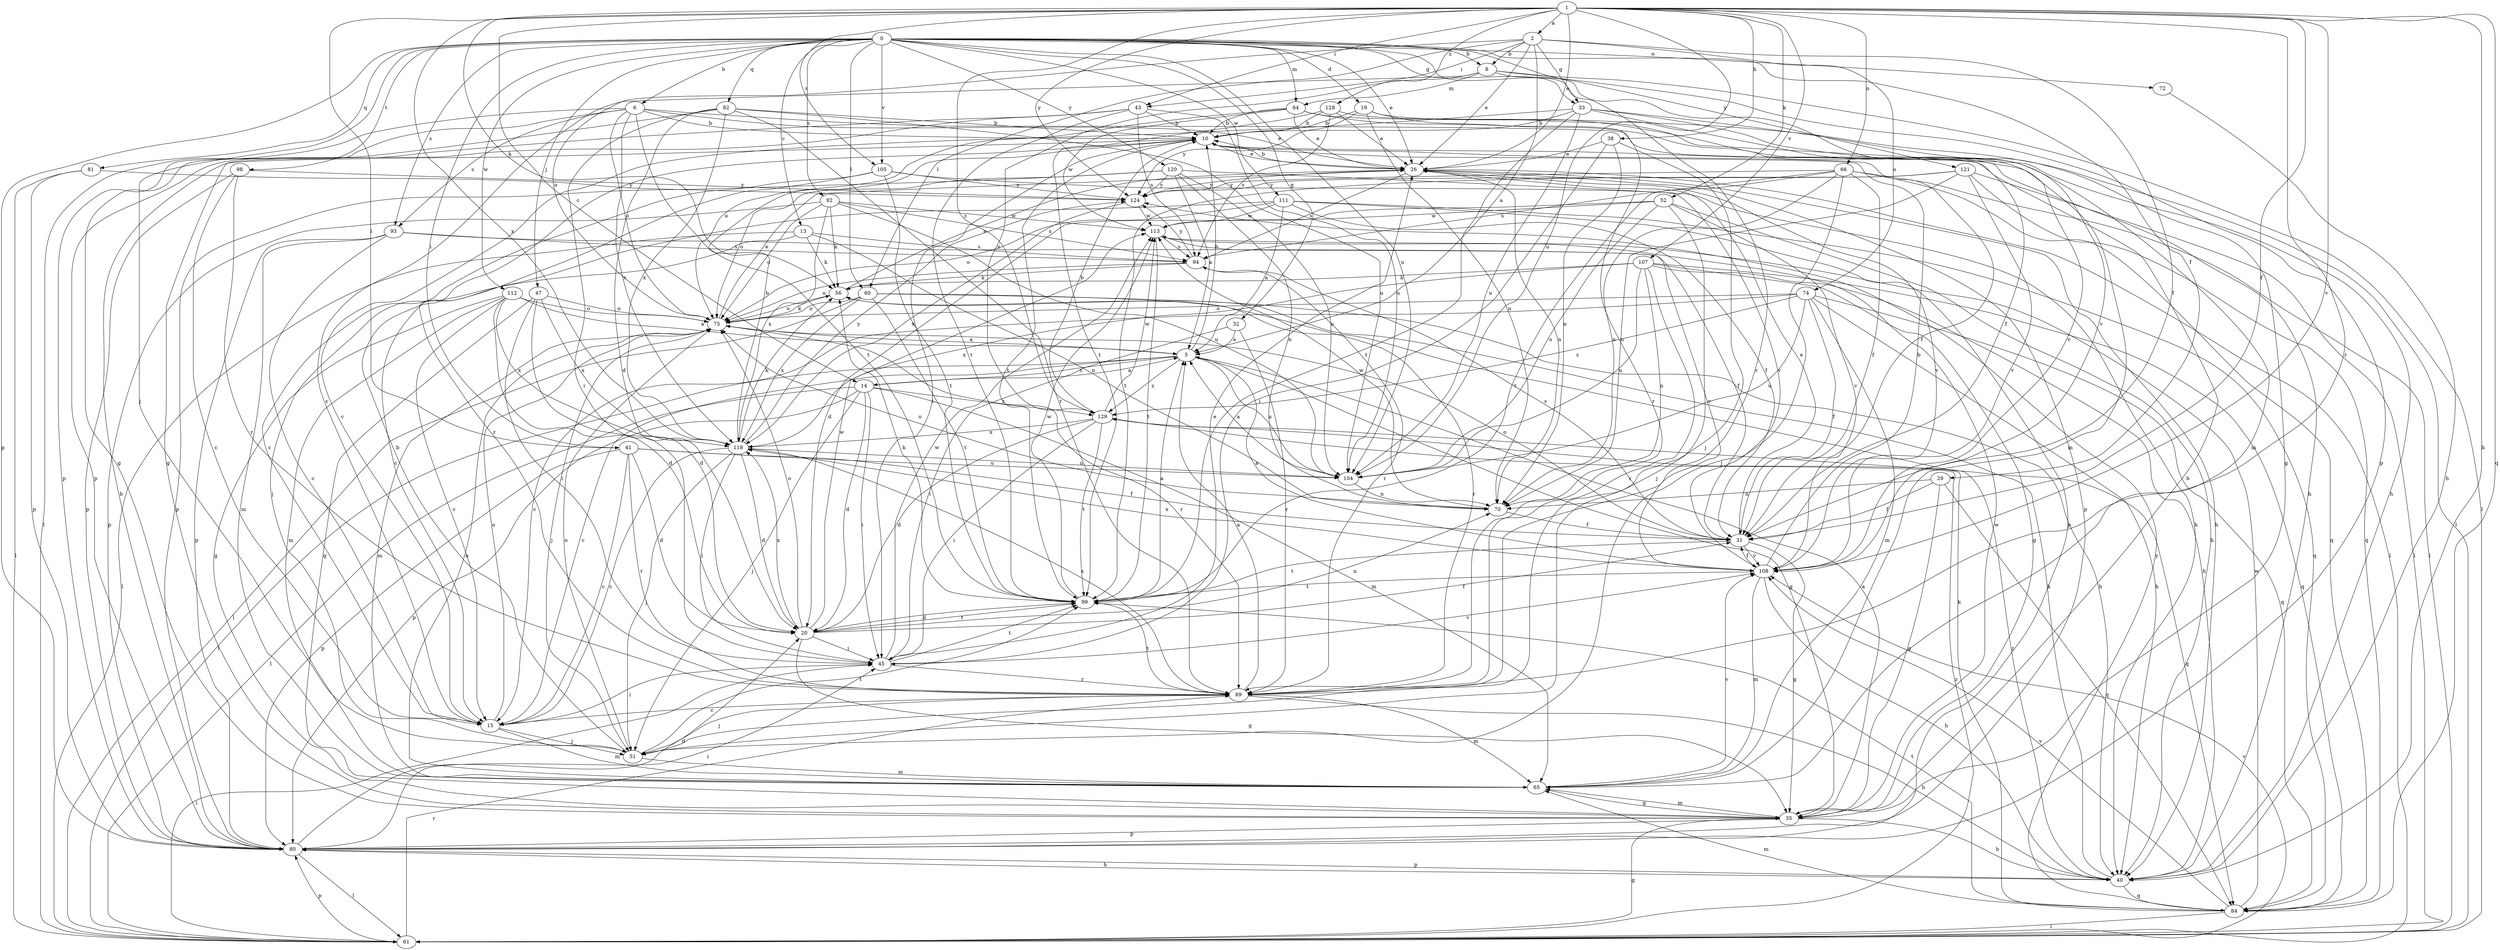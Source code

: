 strict digraph  {
0;
1;
2;
5;
6;
8;
10;
13;
14;
15;
19;
20;
26;
29;
31;
32;
33;
35;
38;
40;
41;
43;
45;
47;
51;
52;
56;
60;
61;
64;
65;
66;
70;
72;
74;
75;
80;
81;
82;
84;
89;
92;
93;
94;
98;
99;
104;
105;
107;
108;
111;
112;
113;
118;
120;
121;
124;
128;
129;
0 -> 6  [label=b];
0 -> 8  [label=b];
0 -> 13  [label=c];
0 -> 19  [label=d];
0 -> 26  [label=e];
0 -> 29  [label=f];
0 -> 32  [label=g];
0 -> 33  [label=g];
0 -> 41  [label=i];
0 -> 47  [label=j];
0 -> 51  [label=j];
0 -> 60  [label=l];
0 -> 64  [label=m];
0 -> 72  [label=o];
0 -> 80  [label=p];
0 -> 81  [label=q];
0 -> 82  [label=q];
0 -> 89  [label=r];
0 -> 92  [label=s];
0 -> 93  [label=s];
0 -> 98  [label=t];
0 -> 104  [label=u];
0 -> 105  [label=v];
0 -> 111  [label=w];
0 -> 112  [label=w];
0 -> 120  [label=y];
0 -> 121  [label=y];
1 -> 2  [label=a];
1 -> 14  [label=c];
1 -> 26  [label=e];
1 -> 31  [label=f];
1 -> 38  [label=h];
1 -> 40  [label=h];
1 -> 41  [label=i];
1 -> 43  [label=i];
1 -> 52  [label=k];
1 -> 56  [label=k];
1 -> 66  [label=n];
1 -> 84  [label=q];
1 -> 89  [label=r];
1 -> 104  [label=u];
1 -> 105  [label=v];
1 -> 107  [label=v];
1 -> 108  [label=v];
1 -> 118  [label=x];
1 -> 124  [label=y];
1 -> 128  [label=z];
1 -> 129  [label=z];
2 -> 5  [label=a];
2 -> 8  [label=b];
2 -> 26  [label=e];
2 -> 31  [label=f];
2 -> 33  [label=g];
2 -> 43  [label=i];
2 -> 60  [label=l];
2 -> 74  [label=o];
2 -> 75  [label=o];
5 -> 10  [label=b];
5 -> 14  [label=c];
5 -> 15  [label=c];
5 -> 35  [label=g];
5 -> 61  [label=l];
5 -> 104  [label=u];
5 -> 129  [label=z];
6 -> 10  [label=b];
6 -> 26  [label=e];
6 -> 40  [label=h];
6 -> 61  [label=l];
6 -> 75  [label=o];
6 -> 80  [label=p];
6 -> 93  [label=s];
6 -> 99  [label=t];
6 -> 118  [label=x];
8 -> 15  [label=c];
8 -> 61  [label=l];
8 -> 64  [label=m];
8 -> 80  [label=p];
8 -> 108  [label=v];
8 -> 129  [label=z];
10 -> 26  [label=e];
10 -> 31  [label=f];
10 -> 45  [label=i];
10 -> 99  [label=t];
13 -> 51  [label=j];
13 -> 56  [label=k];
13 -> 61  [label=l];
13 -> 70  [label=n];
13 -> 94  [label=s];
14 -> 5  [label=a];
14 -> 20  [label=d];
14 -> 45  [label=i];
14 -> 51  [label=j];
14 -> 61  [label=l];
14 -> 65  [label=m];
14 -> 80  [label=p];
14 -> 129  [label=z];
15 -> 45  [label=i];
15 -> 51  [label=j];
15 -> 65  [label=m];
15 -> 75  [label=o];
19 -> 10  [label=b];
19 -> 31  [label=f];
19 -> 70  [label=n];
19 -> 89  [label=r];
19 -> 124  [label=y];
20 -> 31  [label=f];
20 -> 35  [label=g];
20 -> 45  [label=i];
20 -> 70  [label=n];
20 -> 75  [label=o];
20 -> 99  [label=t];
20 -> 113  [label=w];
20 -> 118  [label=x];
26 -> 10  [label=b];
26 -> 40  [label=h];
26 -> 61  [label=l];
26 -> 70  [label=n];
26 -> 80  [label=p];
26 -> 94  [label=s];
26 -> 108  [label=v];
26 -> 124  [label=y];
29 -> 31  [label=f];
29 -> 35  [label=g];
29 -> 70  [label=n];
29 -> 84  [label=q];
31 -> 26  [label=e];
31 -> 35  [label=g];
31 -> 75  [label=o];
31 -> 94  [label=s];
31 -> 99  [label=t];
31 -> 108  [label=v];
32 -> 5  [label=a];
32 -> 45  [label=i];
32 -> 89  [label=r];
33 -> 10  [label=b];
33 -> 15  [label=c];
33 -> 35  [label=g];
33 -> 65  [label=m];
33 -> 99  [label=t];
33 -> 104  [label=u];
33 -> 108  [label=v];
35 -> 5  [label=a];
35 -> 10  [label=b];
35 -> 40  [label=h];
35 -> 65  [label=m];
35 -> 80  [label=p];
35 -> 113  [label=w];
38 -> 26  [label=e];
38 -> 45  [label=i];
38 -> 51  [label=j];
38 -> 70  [label=n];
40 -> 56  [label=k];
40 -> 80  [label=p];
40 -> 84  [label=q];
40 -> 129  [label=z];
41 -> 15  [label=c];
41 -> 20  [label=d];
41 -> 31  [label=f];
41 -> 80  [label=p];
41 -> 89  [label=r];
41 -> 104  [label=u];
43 -> 10  [label=b];
43 -> 35  [label=g];
43 -> 80  [label=p];
43 -> 94  [label=s];
43 -> 99  [label=t];
43 -> 104  [label=u];
45 -> 26  [label=e];
45 -> 89  [label=r];
45 -> 99  [label=t];
45 -> 108  [label=v];
45 -> 113  [label=w];
47 -> 20  [label=d];
47 -> 35  [label=g];
47 -> 45  [label=i];
47 -> 75  [label=o];
47 -> 118  [label=x];
51 -> 10  [label=b];
51 -> 65  [label=m];
51 -> 75  [label=o];
51 -> 99  [label=t];
52 -> 20  [label=d];
52 -> 40  [label=h];
52 -> 51  [label=j];
52 -> 104  [label=u];
52 -> 108  [label=v];
52 -> 113  [label=w];
56 -> 26  [label=e];
56 -> 75  [label=o];
60 -> 40  [label=h];
60 -> 61  [label=l];
60 -> 75  [label=o];
60 -> 89  [label=r];
60 -> 99  [label=t];
60 -> 118  [label=x];
61 -> 35  [label=g];
61 -> 45  [label=i];
61 -> 80  [label=p];
61 -> 89  [label=r];
61 -> 108  [label=v];
61 -> 129  [label=z];
64 -> 10  [label=b];
64 -> 26  [label=e];
64 -> 40  [label=h];
64 -> 65  [label=m];
64 -> 75  [label=o];
64 -> 113  [label=w];
65 -> 35  [label=g];
65 -> 75  [label=o];
65 -> 108  [label=v];
66 -> 31  [label=f];
66 -> 51  [label=j];
66 -> 61  [label=l];
66 -> 70  [label=n];
66 -> 84  [label=q];
66 -> 94  [label=s];
66 -> 99  [label=t];
66 -> 124  [label=y];
70 -> 31  [label=f];
70 -> 75  [label=o];
70 -> 113  [label=w];
72 -> 40  [label=h];
74 -> 15  [label=c];
74 -> 31  [label=f];
74 -> 40  [label=h];
74 -> 65  [label=m];
74 -> 75  [label=o];
74 -> 84  [label=q];
74 -> 104  [label=u];
74 -> 129  [label=z];
75 -> 5  [label=a];
75 -> 26  [label=e];
75 -> 51  [label=j];
75 -> 56  [label=k];
75 -> 65  [label=m];
75 -> 89  [label=r];
80 -> 10  [label=b];
80 -> 20  [label=d];
80 -> 40  [label=h];
80 -> 45  [label=i];
80 -> 61  [label=l];
81 -> 61  [label=l];
81 -> 80  [label=p];
81 -> 124  [label=y];
82 -> 10  [label=b];
82 -> 20  [label=d];
82 -> 35  [label=g];
82 -> 45  [label=i];
82 -> 89  [label=r];
82 -> 104  [label=u];
82 -> 118  [label=x];
84 -> 56  [label=k];
84 -> 61  [label=l];
84 -> 65  [label=m];
84 -> 99  [label=t];
84 -> 108  [label=v];
84 -> 113  [label=w];
84 -> 124  [label=y];
89 -> 5  [label=a];
89 -> 15  [label=c];
89 -> 40  [label=h];
89 -> 51  [label=j];
89 -> 65  [label=m];
89 -> 99  [label=t];
89 -> 118  [label=x];
92 -> 56  [label=k];
92 -> 75  [label=o];
92 -> 80  [label=p];
92 -> 94  [label=s];
92 -> 104  [label=u];
92 -> 113  [label=w];
92 -> 118  [label=x];
93 -> 15  [label=c];
93 -> 31  [label=f];
93 -> 65  [label=m];
93 -> 80  [label=p];
93 -> 94  [label=s];
94 -> 56  [label=k];
94 -> 75  [label=o];
94 -> 89  [label=r];
94 -> 124  [label=y];
98 -> 15  [label=c];
98 -> 80  [label=p];
98 -> 89  [label=r];
98 -> 124  [label=y];
99 -> 5  [label=a];
99 -> 20  [label=d];
99 -> 56  [label=k];
99 -> 113  [label=w];
104 -> 5  [label=a];
104 -> 70  [label=n];
105 -> 15  [label=c];
105 -> 89  [label=r];
105 -> 99  [label=t];
105 -> 108  [label=v];
105 -> 124  [label=y];
107 -> 35  [label=g];
107 -> 40  [label=h];
107 -> 56  [label=k];
107 -> 70  [label=n];
107 -> 84  [label=q];
107 -> 89  [label=r];
107 -> 104  [label=u];
107 -> 118  [label=x];
108 -> 5  [label=a];
108 -> 10  [label=b];
108 -> 31  [label=f];
108 -> 40  [label=h];
108 -> 65  [label=m];
108 -> 99  [label=t];
108 -> 118  [label=x];
111 -> 5  [label=a];
111 -> 15  [label=c];
111 -> 31  [label=f];
111 -> 75  [label=o];
111 -> 80  [label=p];
111 -> 84  [label=q];
111 -> 113  [label=w];
112 -> 5  [label=a];
112 -> 15  [label=c];
112 -> 20  [label=d];
112 -> 35  [label=g];
112 -> 65  [label=m];
112 -> 75  [label=o];
112 -> 118  [label=x];
113 -> 94  [label=s];
113 -> 99  [label=t];
113 -> 108  [label=v];
118 -> 10  [label=b];
118 -> 15  [label=c];
118 -> 20  [label=d];
118 -> 45  [label=i];
118 -> 51  [label=j];
118 -> 56  [label=k];
118 -> 104  [label=u];
118 -> 124  [label=y];
120 -> 5  [label=a];
120 -> 40  [label=h];
120 -> 70  [label=n];
120 -> 75  [label=o];
120 -> 80  [label=p];
120 -> 104  [label=u];
120 -> 124  [label=y];
121 -> 61  [label=l];
121 -> 70  [label=n];
121 -> 84  [label=q];
121 -> 99  [label=t];
121 -> 108  [label=v];
121 -> 124  [label=y];
124 -> 113  [label=w];
124 -> 118  [label=x];
128 -> 10  [label=b];
128 -> 26  [label=e];
128 -> 61  [label=l];
128 -> 94  [label=s];
128 -> 99  [label=t];
129 -> 10  [label=b];
129 -> 20  [label=d];
129 -> 45  [label=i];
129 -> 84  [label=q];
129 -> 99  [label=t];
129 -> 113  [label=w];
129 -> 118  [label=x];
}
